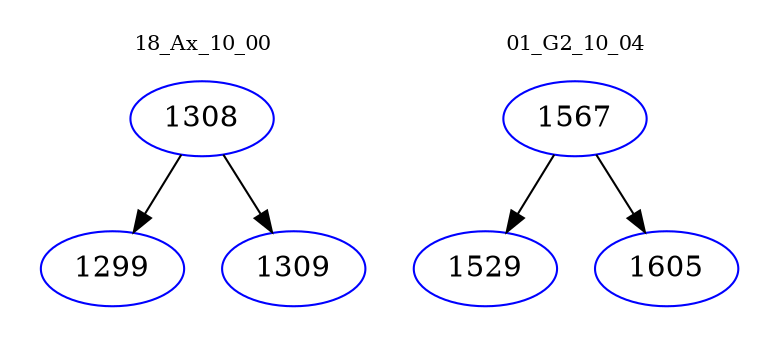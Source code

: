 digraph{
subgraph cluster_0 {
color = white
label = "18_Ax_10_00";
fontsize=10;
T0_1308 [label="1308", color="blue"]
T0_1308 -> T0_1299 [color="black"]
T0_1299 [label="1299", color="blue"]
T0_1308 -> T0_1309 [color="black"]
T0_1309 [label="1309", color="blue"]
}
subgraph cluster_1 {
color = white
label = "01_G2_10_04";
fontsize=10;
T1_1567 [label="1567", color="blue"]
T1_1567 -> T1_1529 [color="black"]
T1_1529 [label="1529", color="blue"]
T1_1567 -> T1_1605 [color="black"]
T1_1605 [label="1605", color="blue"]
}
}
